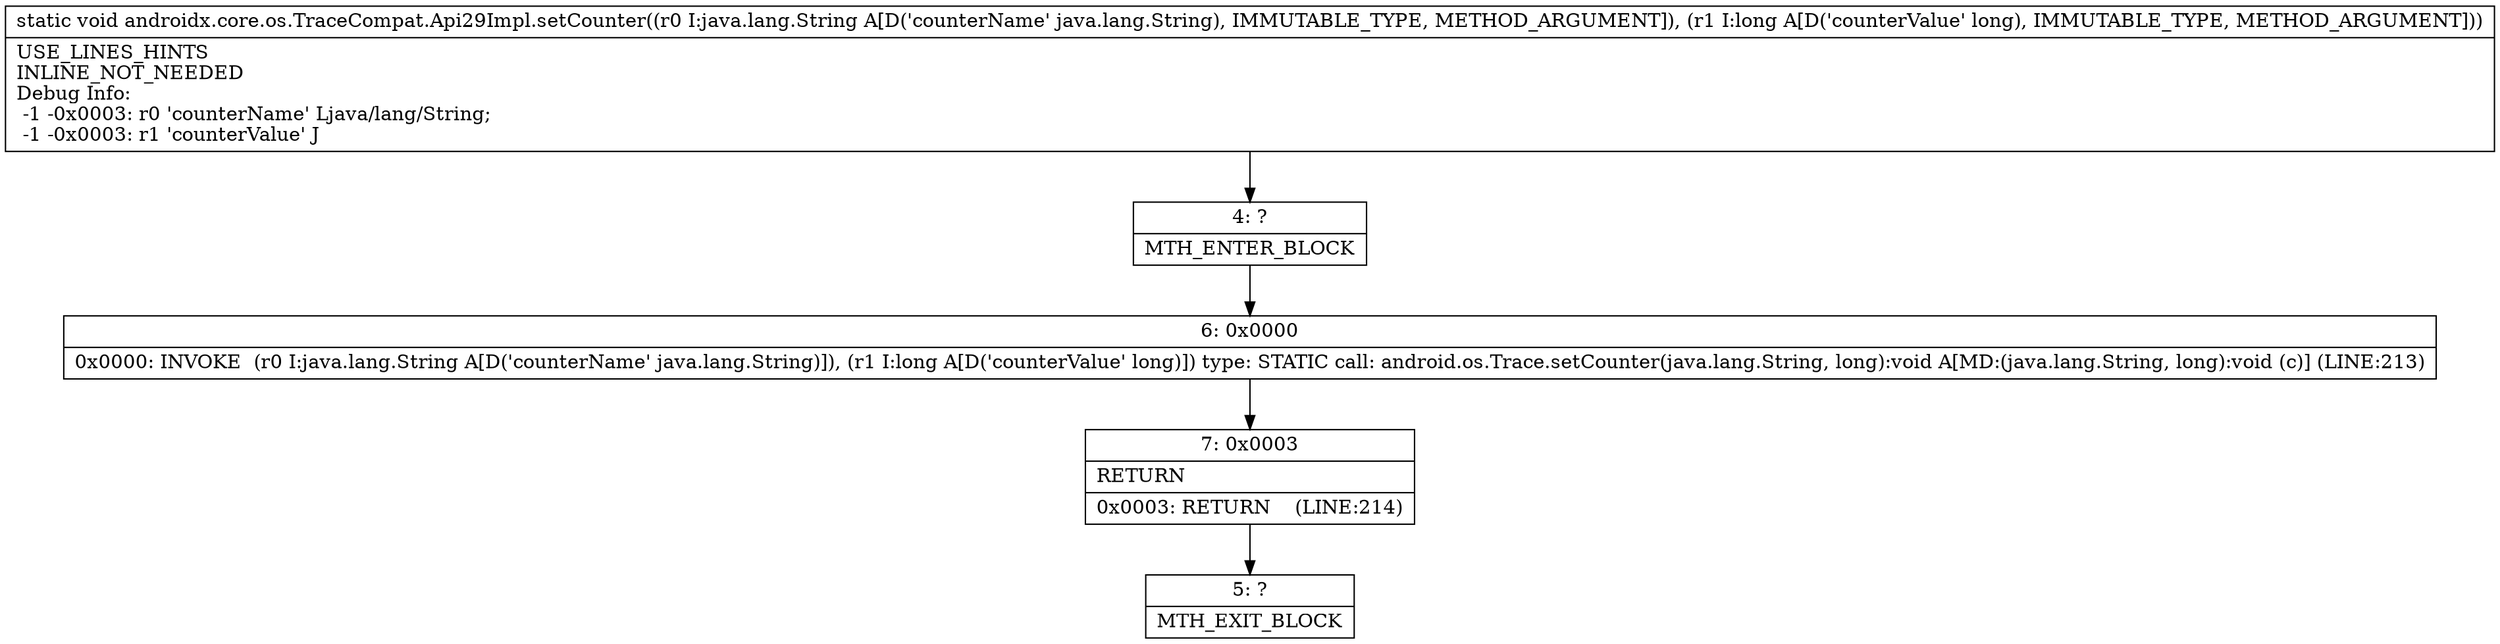digraph "CFG forandroidx.core.os.TraceCompat.Api29Impl.setCounter(Ljava\/lang\/String;J)V" {
Node_4 [shape=record,label="{4\:\ ?|MTH_ENTER_BLOCK\l}"];
Node_6 [shape=record,label="{6\:\ 0x0000|0x0000: INVOKE  (r0 I:java.lang.String A[D('counterName' java.lang.String)]), (r1 I:long A[D('counterValue' long)]) type: STATIC call: android.os.Trace.setCounter(java.lang.String, long):void A[MD:(java.lang.String, long):void (c)] (LINE:213)\l}"];
Node_7 [shape=record,label="{7\:\ 0x0003|RETURN\l|0x0003: RETURN    (LINE:214)\l}"];
Node_5 [shape=record,label="{5\:\ ?|MTH_EXIT_BLOCK\l}"];
MethodNode[shape=record,label="{static void androidx.core.os.TraceCompat.Api29Impl.setCounter((r0 I:java.lang.String A[D('counterName' java.lang.String), IMMUTABLE_TYPE, METHOD_ARGUMENT]), (r1 I:long A[D('counterValue' long), IMMUTABLE_TYPE, METHOD_ARGUMENT]))  | USE_LINES_HINTS\lINLINE_NOT_NEEDED\lDebug Info:\l  \-1 \-0x0003: r0 'counterName' Ljava\/lang\/String;\l  \-1 \-0x0003: r1 'counterValue' J\l}"];
MethodNode -> Node_4;Node_4 -> Node_6;
Node_6 -> Node_7;
Node_7 -> Node_5;
}


